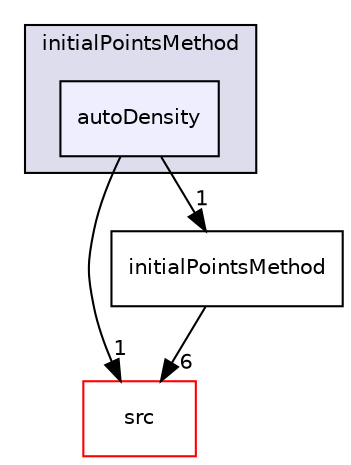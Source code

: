 digraph "applications/utilities/mesh/generation/foamyMesh/conformalVoronoiMesh/initialPointsMethod/autoDensity" {
  bgcolor=transparent;
  compound=true
  node [ fontsize="10", fontname="Helvetica"];
  edge [ labelfontsize="10", labelfontname="Helvetica"];
  subgraph clusterdir_8fe8a2be90de25befe5b2e9b512a52aa {
    graph [ bgcolor="#ddddee", pencolor="black", label="initialPointsMethod" fontname="Helvetica", fontsize="10", URL="dir_8fe8a2be90de25befe5b2e9b512a52aa.html"]
  dir_fb788151beb32d24d5bd35e70d334477 [shape=box, label="autoDensity", style="filled", fillcolor="#eeeeff", pencolor="black", URL="dir_fb788151beb32d24d5bd35e70d334477.html"];
  }
  dir_68267d1309a1af8e8297ef4c3efbcdba [shape=box label="src" color="red" URL="dir_68267d1309a1af8e8297ef4c3efbcdba.html"];
  dir_6320d834263f3367c754599438b3baf0 [shape=box label="initialPointsMethod" URL="dir_6320d834263f3367c754599438b3baf0.html"];
  dir_fb788151beb32d24d5bd35e70d334477->dir_68267d1309a1af8e8297ef4c3efbcdba [headlabel="1", labeldistance=1.5 headhref="dir_000550_000735.html"];
  dir_fb788151beb32d24d5bd35e70d334477->dir_6320d834263f3367c754599438b3baf0 [headlabel="1", labeldistance=1.5 headhref="dir_000550_000553.html"];
  dir_6320d834263f3367c754599438b3baf0->dir_68267d1309a1af8e8297ef4c3efbcdba [headlabel="6", labeldistance=1.5 headhref="dir_000553_000735.html"];
}
